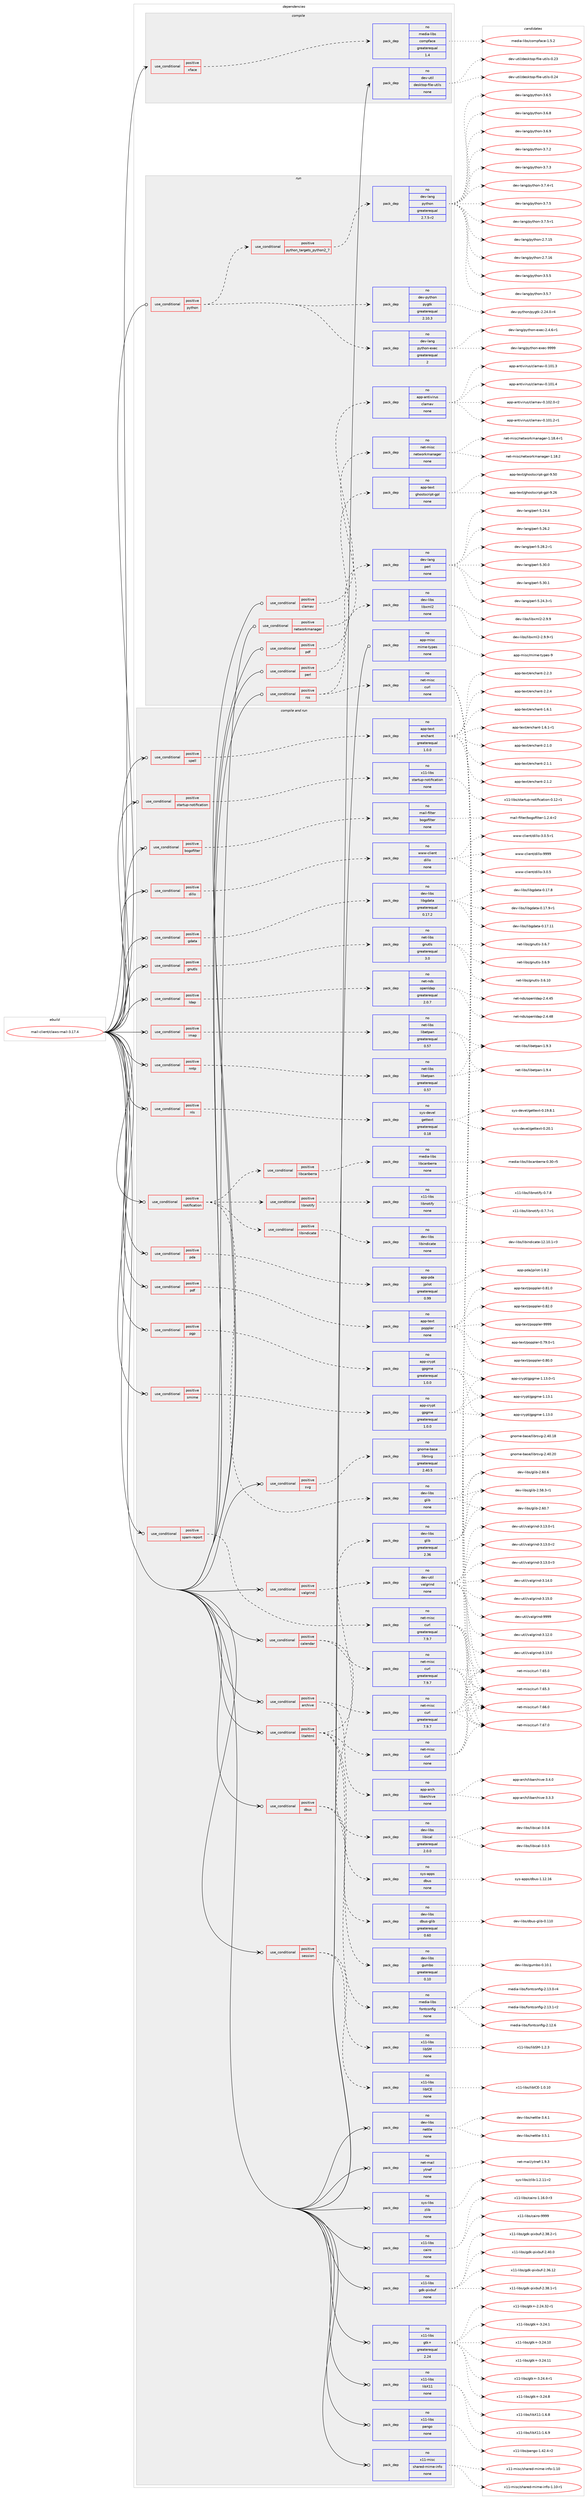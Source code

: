 digraph prolog {

# *************
# Graph options
# *************

newrank=true;
concentrate=true;
compound=true;
graph [rankdir=LR,fontname=Helvetica,fontsize=10,ranksep=1.5];#, ranksep=2.5, nodesep=0.2];
edge  [arrowhead=vee];
node  [fontname=Helvetica,fontsize=10];

# **********
# The ebuild
# **********

subgraph cluster_leftcol {
color=gray;
rank=same;
label=<<i>ebuild</i>>;
id [label="mail-client/claws-mail-3.17.4", color=red, width=4, href="../mail-client/claws-mail-3.17.4.svg"];
}

# ****************
# The dependencies
# ****************

subgraph cluster_midcol {
color=gray;
label=<<i>dependencies</i>>;
subgraph cluster_compile {
fillcolor="#eeeeee";
style=filled;
label=<<i>compile</i>>;
subgraph cond187807 {
dependency770680 [label=<<TABLE BORDER="0" CELLBORDER="1" CELLSPACING="0" CELLPADDING="4"><TR><TD ROWSPAN="3" CELLPADDING="10">use_conditional</TD></TR><TR><TD>positive</TD></TR><TR><TD>xface</TD></TR></TABLE>>, shape=none, color=red];
subgraph pack569551 {
dependency770681 [label=<<TABLE BORDER="0" CELLBORDER="1" CELLSPACING="0" CELLPADDING="4" WIDTH="220"><TR><TD ROWSPAN="6" CELLPADDING="30">pack_dep</TD></TR><TR><TD WIDTH="110">no</TD></TR><TR><TD>media-libs</TD></TR><TR><TD>compface</TD></TR><TR><TD>greaterequal</TD></TR><TR><TD>1.4</TD></TR></TABLE>>, shape=none, color=blue];
}
dependency770680:e -> dependency770681:w [weight=20,style="dashed",arrowhead="vee"];
}
id:e -> dependency770680:w [weight=20,style="solid",arrowhead="vee"];
subgraph pack569552 {
dependency770682 [label=<<TABLE BORDER="0" CELLBORDER="1" CELLSPACING="0" CELLPADDING="4" WIDTH="220"><TR><TD ROWSPAN="6" CELLPADDING="30">pack_dep</TD></TR><TR><TD WIDTH="110">no</TD></TR><TR><TD>dev-util</TD></TR><TR><TD>desktop-file-utils</TD></TR><TR><TD>none</TD></TR><TR><TD></TD></TR></TABLE>>, shape=none, color=blue];
}
id:e -> dependency770682:w [weight=20,style="solid",arrowhead="vee"];
}
subgraph cluster_compileandrun {
fillcolor="#eeeeee";
style=filled;
label=<<i>compile and run</i>>;
subgraph cond187808 {
dependency770683 [label=<<TABLE BORDER="0" CELLBORDER="1" CELLSPACING="0" CELLPADDING="4"><TR><TD ROWSPAN="3" CELLPADDING="10">use_conditional</TD></TR><TR><TD>positive</TD></TR><TR><TD>archive</TD></TR></TABLE>>, shape=none, color=red];
subgraph pack569553 {
dependency770684 [label=<<TABLE BORDER="0" CELLBORDER="1" CELLSPACING="0" CELLPADDING="4" WIDTH="220"><TR><TD ROWSPAN="6" CELLPADDING="30">pack_dep</TD></TR><TR><TD WIDTH="110">no</TD></TR><TR><TD>app-arch</TD></TR><TR><TD>libarchive</TD></TR><TR><TD>none</TD></TR><TR><TD></TD></TR></TABLE>>, shape=none, color=blue];
}
dependency770683:e -> dependency770684:w [weight=20,style="dashed",arrowhead="vee"];
subgraph pack569554 {
dependency770685 [label=<<TABLE BORDER="0" CELLBORDER="1" CELLSPACING="0" CELLPADDING="4" WIDTH="220"><TR><TD ROWSPAN="6" CELLPADDING="30">pack_dep</TD></TR><TR><TD WIDTH="110">no</TD></TR><TR><TD>net-misc</TD></TR><TR><TD>curl</TD></TR><TR><TD>greaterequal</TD></TR><TR><TD>7.9.7</TD></TR></TABLE>>, shape=none, color=blue];
}
dependency770683:e -> dependency770685:w [weight=20,style="dashed",arrowhead="vee"];
}
id:e -> dependency770683:w [weight=20,style="solid",arrowhead="odotvee"];
subgraph cond187809 {
dependency770686 [label=<<TABLE BORDER="0" CELLBORDER="1" CELLSPACING="0" CELLPADDING="4"><TR><TD ROWSPAN="3" CELLPADDING="10">use_conditional</TD></TR><TR><TD>positive</TD></TR><TR><TD>bogofilter</TD></TR></TABLE>>, shape=none, color=red];
subgraph pack569555 {
dependency770687 [label=<<TABLE BORDER="0" CELLBORDER="1" CELLSPACING="0" CELLPADDING="4" WIDTH="220"><TR><TD ROWSPAN="6" CELLPADDING="30">pack_dep</TD></TR><TR><TD WIDTH="110">no</TD></TR><TR><TD>mail-filter</TD></TR><TR><TD>bogofilter</TD></TR><TR><TD>none</TD></TR><TR><TD></TD></TR></TABLE>>, shape=none, color=blue];
}
dependency770686:e -> dependency770687:w [weight=20,style="dashed",arrowhead="vee"];
}
id:e -> dependency770686:w [weight=20,style="solid",arrowhead="odotvee"];
subgraph cond187810 {
dependency770688 [label=<<TABLE BORDER="0" CELLBORDER="1" CELLSPACING="0" CELLPADDING="4"><TR><TD ROWSPAN="3" CELLPADDING="10">use_conditional</TD></TR><TR><TD>positive</TD></TR><TR><TD>calendar</TD></TR></TABLE>>, shape=none, color=red];
subgraph pack569556 {
dependency770689 [label=<<TABLE BORDER="0" CELLBORDER="1" CELLSPACING="0" CELLPADDING="4" WIDTH="220"><TR><TD ROWSPAN="6" CELLPADDING="30">pack_dep</TD></TR><TR><TD WIDTH="110">no</TD></TR><TR><TD>dev-libs</TD></TR><TR><TD>libical</TD></TR><TR><TD>greaterequal</TD></TR><TR><TD>2.0.0</TD></TR></TABLE>>, shape=none, color=blue];
}
dependency770688:e -> dependency770689:w [weight=20,style="dashed",arrowhead="vee"];
subgraph pack569557 {
dependency770690 [label=<<TABLE BORDER="0" CELLBORDER="1" CELLSPACING="0" CELLPADDING="4" WIDTH="220"><TR><TD ROWSPAN="6" CELLPADDING="30">pack_dep</TD></TR><TR><TD WIDTH="110">no</TD></TR><TR><TD>net-misc</TD></TR><TR><TD>curl</TD></TR><TR><TD>greaterequal</TD></TR><TR><TD>7.9.7</TD></TR></TABLE>>, shape=none, color=blue];
}
dependency770688:e -> dependency770690:w [weight=20,style="dashed",arrowhead="vee"];
}
id:e -> dependency770688:w [weight=20,style="solid",arrowhead="odotvee"];
subgraph cond187811 {
dependency770691 [label=<<TABLE BORDER="0" CELLBORDER="1" CELLSPACING="0" CELLPADDING="4"><TR><TD ROWSPAN="3" CELLPADDING="10">use_conditional</TD></TR><TR><TD>positive</TD></TR><TR><TD>dbus</TD></TR></TABLE>>, shape=none, color=red];
subgraph pack569558 {
dependency770692 [label=<<TABLE BORDER="0" CELLBORDER="1" CELLSPACING="0" CELLPADDING="4" WIDTH="220"><TR><TD ROWSPAN="6" CELLPADDING="30">pack_dep</TD></TR><TR><TD WIDTH="110">no</TD></TR><TR><TD>dev-libs</TD></TR><TR><TD>dbus-glib</TD></TR><TR><TD>greaterequal</TD></TR><TR><TD>0.60</TD></TR></TABLE>>, shape=none, color=blue];
}
dependency770691:e -> dependency770692:w [weight=20,style="dashed",arrowhead="vee"];
subgraph pack569559 {
dependency770693 [label=<<TABLE BORDER="0" CELLBORDER="1" CELLSPACING="0" CELLPADDING="4" WIDTH="220"><TR><TD ROWSPAN="6" CELLPADDING="30">pack_dep</TD></TR><TR><TD WIDTH="110">no</TD></TR><TR><TD>sys-apps</TD></TR><TR><TD>dbus</TD></TR><TR><TD>none</TD></TR><TR><TD></TD></TR></TABLE>>, shape=none, color=blue];
}
dependency770691:e -> dependency770693:w [weight=20,style="dashed",arrowhead="vee"];
}
id:e -> dependency770691:w [weight=20,style="solid",arrowhead="odotvee"];
subgraph cond187812 {
dependency770694 [label=<<TABLE BORDER="0" CELLBORDER="1" CELLSPACING="0" CELLPADDING="4"><TR><TD ROWSPAN="3" CELLPADDING="10">use_conditional</TD></TR><TR><TD>positive</TD></TR><TR><TD>dillo</TD></TR></TABLE>>, shape=none, color=red];
subgraph pack569560 {
dependency770695 [label=<<TABLE BORDER="0" CELLBORDER="1" CELLSPACING="0" CELLPADDING="4" WIDTH="220"><TR><TD ROWSPAN="6" CELLPADDING="30">pack_dep</TD></TR><TR><TD WIDTH="110">no</TD></TR><TR><TD>www-client</TD></TR><TR><TD>dillo</TD></TR><TR><TD>none</TD></TR><TR><TD></TD></TR></TABLE>>, shape=none, color=blue];
}
dependency770694:e -> dependency770695:w [weight=20,style="dashed",arrowhead="vee"];
}
id:e -> dependency770694:w [weight=20,style="solid",arrowhead="odotvee"];
subgraph cond187813 {
dependency770696 [label=<<TABLE BORDER="0" CELLBORDER="1" CELLSPACING="0" CELLPADDING="4"><TR><TD ROWSPAN="3" CELLPADDING="10">use_conditional</TD></TR><TR><TD>positive</TD></TR><TR><TD>gdata</TD></TR></TABLE>>, shape=none, color=red];
subgraph pack569561 {
dependency770697 [label=<<TABLE BORDER="0" CELLBORDER="1" CELLSPACING="0" CELLPADDING="4" WIDTH="220"><TR><TD ROWSPAN="6" CELLPADDING="30">pack_dep</TD></TR><TR><TD WIDTH="110">no</TD></TR><TR><TD>dev-libs</TD></TR><TR><TD>libgdata</TD></TR><TR><TD>greaterequal</TD></TR><TR><TD>0.17.2</TD></TR></TABLE>>, shape=none, color=blue];
}
dependency770696:e -> dependency770697:w [weight=20,style="dashed",arrowhead="vee"];
}
id:e -> dependency770696:w [weight=20,style="solid",arrowhead="odotvee"];
subgraph cond187814 {
dependency770698 [label=<<TABLE BORDER="0" CELLBORDER="1" CELLSPACING="0" CELLPADDING="4"><TR><TD ROWSPAN="3" CELLPADDING="10">use_conditional</TD></TR><TR><TD>positive</TD></TR><TR><TD>gnutls</TD></TR></TABLE>>, shape=none, color=red];
subgraph pack569562 {
dependency770699 [label=<<TABLE BORDER="0" CELLBORDER="1" CELLSPACING="0" CELLPADDING="4" WIDTH="220"><TR><TD ROWSPAN="6" CELLPADDING="30">pack_dep</TD></TR><TR><TD WIDTH="110">no</TD></TR><TR><TD>net-libs</TD></TR><TR><TD>gnutls</TD></TR><TR><TD>greaterequal</TD></TR><TR><TD>3.0</TD></TR></TABLE>>, shape=none, color=blue];
}
dependency770698:e -> dependency770699:w [weight=20,style="dashed",arrowhead="vee"];
}
id:e -> dependency770698:w [weight=20,style="solid",arrowhead="odotvee"];
subgraph cond187815 {
dependency770700 [label=<<TABLE BORDER="0" CELLBORDER="1" CELLSPACING="0" CELLPADDING="4"><TR><TD ROWSPAN="3" CELLPADDING="10">use_conditional</TD></TR><TR><TD>positive</TD></TR><TR><TD>imap</TD></TR></TABLE>>, shape=none, color=red];
subgraph pack569563 {
dependency770701 [label=<<TABLE BORDER="0" CELLBORDER="1" CELLSPACING="0" CELLPADDING="4" WIDTH="220"><TR><TD ROWSPAN="6" CELLPADDING="30">pack_dep</TD></TR><TR><TD WIDTH="110">no</TD></TR><TR><TD>net-libs</TD></TR><TR><TD>libetpan</TD></TR><TR><TD>greaterequal</TD></TR><TR><TD>0.57</TD></TR></TABLE>>, shape=none, color=blue];
}
dependency770700:e -> dependency770701:w [weight=20,style="dashed",arrowhead="vee"];
}
id:e -> dependency770700:w [weight=20,style="solid",arrowhead="odotvee"];
subgraph cond187816 {
dependency770702 [label=<<TABLE BORDER="0" CELLBORDER="1" CELLSPACING="0" CELLPADDING="4"><TR><TD ROWSPAN="3" CELLPADDING="10">use_conditional</TD></TR><TR><TD>positive</TD></TR><TR><TD>ldap</TD></TR></TABLE>>, shape=none, color=red];
subgraph pack569564 {
dependency770703 [label=<<TABLE BORDER="0" CELLBORDER="1" CELLSPACING="0" CELLPADDING="4" WIDTH="220"><TR><TD ROWSPAN="6" CELLPADDING="30">pack_dep</TD></TR><TR><TD WIDTH="110">no</TD></TR><TR><TD>net-nds</TD></TR><TR><TD>openldap</TD></TR><TR><TD>greaterequal</TD></TR><TR><TD>2.0.7</TD></TR></TABLE>>, shape=none, color=blue];
}
dependency770702:e -> dependency770703:w [weight=20,style="dashed",arrowhead="vee"];
}
id:e -> dependency770702:w [weight=20,style="solid",arrowhead="odotvee"];
subgraph cond187817 {
dependency770704 [label=<<TABLE BORDER="0" CELLBORDER="1" CELLSPACING="0" CELLPADDING="4"><TR><TD ROWSPAN="3" CELLPADDING="10">use_conditional</TD></TR><TR><TD>positive</TD></TR><TR><TD>litehtml</TD></TR></TABLE>>, shape=none, color=red];
subgraph pack569565 {
dependency770705 [label=<<TABLE BORDER="0" CELLBORDER="1" CELLSPACING="0" CELLPADDING="4" WIDTH="220"><TR><TD ROWSPAN="6" CELLPADDING="30">pack_dep</TD></TR><TR><TD WIDTH="110">no</TD></TR><TR><TD>dev-libs</TD></TR><TR><TD>glib</TD></TR><TR><TD>greaterequal</TD></TR><TR><TD>2.36</TD></TR></TABLE>>, shape=none, color=blue];
}
dependency770704:e -> dependency770705:w [weight=20,style="dashed",arrowhead="vee"];
subgraph pack569566 {
dependency770706 [label=<<TABLE BORDER="0" CELLBORDER="1" CELLSPACING="0" CELLPADDING="4" WIDTH="220"><TR><TD ROWSPAN="6" CELLPADDING="30">pack_dep</TD></TR><TR><TD WIDTH="110">no</TD></TR><TR><TD>dev-libs</TD></TR><TR><TD>gumbo</TD></TR><TR><TD>greaterequal</TD></TR><TR><TD>0.10</TD></TR></TABLE>>, shape=none, color=blue];
}
dependency770704:e -> dependency770706:w [weight=20,style="dashed",arrowhead="vee"];
subgraph pack569567 {
dependency770707 [label=<<TABLE BORDER="0" CELLBORDER="1" CELLSPACING="0" CELLPADDING="4" WIDTH="220"><TR><TD ROWSPAN="6" CELLPADDING="30">pack_dep</TD></TR><TR><TD WIDTH="110">no</TD></TR><TR><TD>net-misc</TD></TR><TR><TD>curl</TD></TR><TR><TD>none</TD></TR><TR><TD></TD></TR></TABLE>>, shape=none, color=blue];
}
dependency770704:e -> dependency770707:w [weight=20,style="dashed",arrowhead="vee"];
subgraph pack569568 {
dependency770708 [label=<<TABLE BORDER="0" CELLBORDER="1" CELLSPACING="0" CELLPADDING="4" WIDTH="220"><TR><TD ROWSPAN="6" CELLPADDING="30">pack_dep</TD></TR><TR><TD WIDTH="110">no</TD></TR><TR><TD>media-libs</TD></TR><TR><TD>fontconfig</TD></TR><TR><TD>none</TD></TR><TR><TD></TD></TR></TABLE>>, shape=none, color=blue];
}
dependency770704:e -> dependency770708:w [weight=20,style="dashed",arrowhead="vee"];
}
id:e -> dependency770704:w [weight=20,style="solid",arrowhead="odotvee"];
subgraph cond187818 {
dependency770709 [label=<<TABLE BORDER="0" CELLBORDER="1" CELLSPACING="0" CELLPADDING="4"><TR><TD ROWSPAN="3" CELLPADDING="10">use_conditional</TD></TR><TR><TD>positive</TD></TR><TR><TD>nls</TD></TR></TABLE>>, shape=none, color=red];
subgraph pack569569 {
dependency770710 [label=<<TABLE BORDER="0" CELLBORDER="1" CELLSPACING="0" CELLPADDING="4" WIDTH="220"><TR><TD ROWSPAN="6" CELLPADDING="30">pack_dep</TD></TR><TR><TD WIDTH="110">no</TD></TR><TR><TD>sys-devel</TD></TR><TR><TD>gettext</TD></TR><TR><TD>greaterequal</TD></TR><TR><TD>0.18</TD></TR></TABLE>>, shape=none, color=blue];
}
dependency770709:e -> dependency770710:w [weight=20,style="dashed",arrowhead="vee"];
}
id:e -> dependency770709:w [weight=20,style="solid",arrowhead="odotvee"];
subgraph cond187819 {
dependency770711 [label=<<TABLE BORDER="0" CELLBORDER="1" CELLSPACING="0" CELLPADDING="4"><TR><TD ROWSPAN="3" CELLPADDING="10">use_conditional</TD></TR><TR><TD>positive</TD></TR><TR><TD>nntp</TD></TR></TABLE>>, shape=none, color=red];
subgraph pack569570 {
dependency770712 [label=<<TABLE BORDER="0" CELLBORDER="1" CELLSPACING="0" CELLPADDING="4" WIDTH="220"><TR><TD ROWSPAN="6" CELLPADDING="30">pack_dep</TD></TR><TR><TD WIDTH="110">no</TD></TR><TR><TD>net-libs</TD></TR><TR><TD>libetpan</TD></TR><TR><TD>greaterequal</TD></TR><TR><TD>0.57</TD></TR></TABLE>>, shape=none, color=blue];
}
dependency770711:e -> dependency770712:w [weight=20,style="dashed",arrowhead="vee"];
}
id:e -> dependency770711:w [weight=20,style="solid",arrowhead="odotvee"];
subgraph cond187820 {
dependency770713 [label=<<TABLE BORDER="0" CELLBORDER="1" CELLSPACING="0" CELLPADDING="4"><TR><TD ROWSPAN="3" CELLPADDING="10">use_conditional</TD></TR><TR><TD>positive</TD></TR><TR><TD>notification</TD></TR></TABLE>>, shape=none, color=red];
subgraph pack569571 {
dependency770714 [label=<<TABLE BORDER="0" CELLBORDER="1" CELLSPACING="0" CELLPADDING="4" WIDTH="220"><TR><TD ROWSPAN="6" CELLPADDING="30">pack_dep</TD></TR><TR><TD WIDTH="110">no</TD></TR><TR><TD>dev-libs</TD></TR><TR><TD>glib</TD></TR><TR><TD>none</TD></TR><TR><TD></TD></TR></TABLE>>, shape=none, color=blue];
}
dependency770713:e -> dependency770714:w [weight=20,style="dashed",arrowhead="vee"];
subgraph cond187821 {
dependency770715 [label=<<TABLE BORDER="0" CELLBORDER="1" CELLSPACING="0" CELLPADDING="4"><TR><TD ROWSPAN="3" CELLPADDING="10">use_conditional</TD></TR><TR><TD>positive</TD></TR><TR><TD>libcanberra</TD></TR></TABLE>>, shape=none, color=red];
subgraph pack569572 {
dependency770716 [label=<<TABLE BORDER="0" CELLBORDER="1" CELLSPACING="0" CELLPADDING="4" WIDTH="220"><TR><TD ROWSPAN="6" CELLPADDING="30">pack_dep</TD></TR><TR><TD WIDTH="110">no</TD></TR><TR><TD>media-libs</TD></TR><TR><TD>libcanberra</TD></TR><TR><TD>none</TD></TR><TR><TD></TD></TR></TABLE>>, shape=none, color=blue];
}
dependency770715:e -> dependency770716:w [weight=20,style="dashed",arrowhead="vee"];
}
dependency770713:e -> dependency770715:w [weight=20,style="dashed",arrowhead="vee"];
subgraph cond187822 {
dependency770717 [label=<<TABLE BORDER="0" CELLBORDER="1" CELLSPACING="0" CELLPADDING="4"><TR><TD ROWSPAN="3" CELLPADDING="10">use_conditional</TD></TR><TR><TD>positive</TD></TR><TR><TD>libindicate</TD></TR></TABLE>>, shape=none, color=red];
subgraph pack569573 {
dependency770718 [label=<<TABLE BORDER="0" CELLBORDER="1" CELLSPACING="0" CELLPADDING="4" WIDTH="220"><TR><TD ROWSPAN="6" CELLPADDING="30">pack_dep</TD></TR><TR><TD WIDTH="110">no</TD></TR><TR><TD>dev-libs</TD></TR><TR><TD>libindicate</TD></TR><TR><TD>none</TD></TR><TR><TD></TD></TR></TABLE>>, shape=none, color=blue];
}
dependency770717:e -> dependency770718:w [weight=20,style="dashed",arrowhead="vee"];
}
dependency770713:e -> dependency770717:w [weight=20,style="dashed",arrowhead="vee"];
subgraph cond187823 {
dependency770719 [label=<<TABLE BORDER="0" CELLBORDER="1" CELLSPACING="0" CELLPADDING="4"><TR><TD ROWSPAN="3" CELLPADDING="10">use_conditional</TD></TR><TR><TD>positive</TD></TR><TR><TD>libnotify</TD></TR></TABLE>>, shape=none, color=red];
subgraph pack569574 {
dependency770720 [label=<<TABLE BORDER="0" CELLBORDER="1" CELLSPACING="0" CELLPADDING="4" WIDTH="220"><TR><TD ROWSPAN="6" CELLPADDING="30">pack_dep</TD></TR><TR><TD WIDTH="110">no</TD></TR><TR><TD>x11-libs</TD></TR><TR><TD>libnotify</TD></TR><TR><TD>none</TD></TR><TR><TD></TD></TR></TABLE>>, shape=none, color=blue];
}
dependency770719:e -> dependency770720:w [weight=20,style="dashed",arrowhead="vee"];
}
dependency770713:e -> dependency770719:w [weight=20,style="dashed",arrowhead="vee"];
}
id:e -> dependency770713:w [weight=20,style="solid",arrowhead="odotvee"];
subgraph cond187824 {
dependency770721 [label=<<TABLE BORDER="0" CELLBORDER="1" CELLSPACING="0" CELLPADDING="4"><TR><TD ROWSPAN="3" CELLPADDING="10">use_conditional</TD></TR><TR><TD>positive</TD></TR><TR><TD>pda</TD></TR></TABLE>>, shape=none, color=red];
subgraph pack569575 {
dependency770722 [label=<<TABLE BORDER="0" CELLBORDER="1" CELLSPACING="0" CELLPADDING="4" WIDTH="220"><TR><TD ROWSPAN="6" CELLPADDING="30">pack_dep</TD></TR><TR><TD WIDTH="110">no</TD></TR><TR><TD>app-pda</TD></TR><TR><TD>jpilot</TD></TR><TR><TD>greaterequal</TD></TR><TR><TD>0.99</TD></TR></TABLE>>, shape=none, color=blue];
}
dependency770721:e -> dependency770722:w [weight=20,style="dashed",arrowhead="vee"];
}
id:e -> dependency770721:w [weight=20,style="solid",arrowhead="odotvee"];
subgraph cond187825 {
dependency770723 [label=<<TABLE BORDER="0" CELLBORDER="1" CELLSPACING="0" CELLPADDING="4"><TR><TD ROWSPAN="3" CELLPADDING="10">use_conditional</TD></TR><TR><TD>positive</TD></TR><TR><TD>pdf</TD></TR></TABLE>>, shape=none, color=red];
subgraph pack569576 {
dependency770724 [label=<<TABLE BORDER="0" CELLBORDER="1" CELLSPACING="0" CELLPADDING="4" WIDTH="220"><TR><TD ROWSPAN="6" CELLPADDING="30">pack_dep</TD></TR><TR><TD WIDTH="110">no</TD></TR><TR><TD>app-text</TD></TR><TR><TD>poppler</TD></TR><TR><TD>none</TD></TR><TR><TD></TD></TR></TABLE>>, shape=none, color=blue];
}
dependency770723:e -> dependency770724:w [weight=20,style="dashed",arrowhead="vee"];
}
id:e -> dependency770723:w [weight=20,style="solid",arrowhead="odotvee"];
subgraph cond187826 {
dependency770725 [label=<<TABLE BORDER="0" CELLBORDER="1" CELLSPACING="0" CELLPADDING="4"><TR><TD ROWSPAN="3" CELLPADDING="10">use_conditional</TD></TR><TR><TD>positive</TD></TR><TR><TD>pgp</TD></TR></TABLE>>, shape=none, color=red];
subgraph pack569577 {
dependency770726 [label=<<TABLE BORDER="0" CELLBORDER="1" CELLSPACING="0" CELLPADDING="4" WIDTH="220"><TR><TD ROWSPAN="6" CELLPADDING="30">pack_dep</TD></TR><TR><TD WIDTH="110">no</TD></TR><TR><TD>app-crypt</TD></TR><TR><TD>gpgme</TD></TR><TR><TD>greaterequal</TD></TR><TR><TD>1.0.0</TD></TR></TABLE>>, shape=none, color=blue];
}
dependency770725:e -> dependency770726:w [weight=20,style="dashed",arrowhead="vee"];
}
id:e -> dependency770725:w [weight=20,style="solid",arrowhead="odotvee"];
subgraph cond187827 {
dependency770727 [label=<<TABLE BORDER="0" CELLBORDER="1" CELLSPACING="0" CELLPADDING="4"><TR><TD ROWSPAN="3" CELLPADDING="10">use_conditional</TD></TR><TR><TD>positive</TD></TR><TR><TD>session</TD></TR></TABLE>>, shape=none, color=red];
subgraph pack569578 {
dependency770728 [label=<<TABLE BORDER="0" CELLBORDER="1" CELLSPACING="0" CELLPADDING="4" WIDTH="220"><TR><TD ROWSPAN="6" CELLPADDING="30">pack_dep</TD></TR><TR><TD WIDTH="110">no</TD></TR><TR><TD>x11-libs</TD></TR><TR><TD>libICE</TD></TR><TR><TD>none</TD></TR><TR><TD></TD></TR></TABLE>>, shape=none, color=blue];
}
dependency770727:e -> dependency770728:w [weight=20,style="dashed",arrowhead="vee"];
subgraph pack569579 {
dependency770729 [label=<<TABLE BORDER="0" CELLBORDER="1" CELLSPACING="0" CELLPADDING="4" WIDTH="220"><TR><TD ROWSPAN="6" CELLPADDING="30">pack_dep</TD></TR><TR><TD WIDTH="110">no</TD></TR><TR><TD>x11-libs</TD></TR><TR><TD>libSM</TD></TR><TR><TD>none</TD></TR><TR><TD></TD></TR></TABLE>>, shape=none, color=blue];
}
dependency770727:e -> dependency770729:w [weight=20,style="dashed",arrowhead="vee"];
}
id:e -> dependency770727:w [weight=20,style="solid",arrowhead="odotvee"];
subgraph cond187828 {
dependency770730 [label=<<TABLE BORDER="0" CELLBORDER="1" CELLSPACING="0" CELLPADDING="4"><TR><TD ROWSPAN="3" CELLPADDING="10">use_conditional</TD></TR><TR><TD>positive</TD></TR><TR><TD>smime</TD></TR></TABLE>>, shape=none, color=red];
subgraph pack569580 {
dependency770731 [label=<<TABLE BORDER="0" CELLBORDER="1" CELLSPACING="0" CELLPADDING="4" WIDTH="220"><TR><TD ROWSPAN="6" CELLPADDING="30">pack_dep</TD></TR><TR><TD WIDTH="110">no</TD></TR><TR><TD>app-crypt</TD></TR><TR><TD>gpgme</TD></TR><TR><TD>greaterequal</TD></TR><TR><TD>1.0.0</TD></TR></TABLE>>, shape=none, color=blue];
}
dependency770730:e -> dependency770731:w [weight=20,style="dashed",arrowhead="vee"];
}
id:e -> dependency770730:w [weight=20,style="solid",arrowhead="odotvee"];
subgraph cond187829 {
dependency770732 [label=<<TABLE BORDER="0" CELLBORDER="1" CELLSPACING="0" CELLPADDING="4"><TR><TD ROWSPAN="3" CELLPADDING="10">use_conditional</TD></TR><TR><TD>positive</TD></TR><TR><TD>spam-report</TD></TR></TABLE>>, shape=none, color=red];
subgraph pack569581 {
dependency770733 [label=<<TABLE BORDER="0" CELLBORDER="1" CELLSPACING="0" CELLPADDING="4" WIDTH="220"><TR><TD ROWSPAN="6" CELLPADDING="30">pack_dep</TD></TR><TR><TD WIDTH="110">no</TD></TR><TR><TD>net-misc</TD></TR><TR><TD>curl</TD></TR><TR><TD>greaterequal</TD></TR><TR><TD>7.9.7</TD></TR></TABLE>>, shape=none, color=blue];
}
dependency770732:e -> dependency770733:w [weight=20,style="dashed",arrowhead="vee"];
}
id:e -> dependency770732:w [weight=20,style="solid",arrowhead="odotvee"];
subgraph cond187830 {
dependency770734 [label=<<TABLE BORDER="0" CELLBORDER="1" CELLSPACING="0" CELLPADDING="4"><TR><TD ROWSPAN="3" CELLPADDING="10">use_conditional</TD></TR><TR><TD>positive</TD></TR><TR><TD>spell</TD></TR></TABLE>>, shape=none, color=red];
subgraph pack569582 {
dependency770735 [label=<<TABLE BORDER="0" CELLBORDER="1" CELLSPACING="0" CELLPADDING="4" WIDTH="220"><TR><TD ROWSPAN="6" CELLPADDING="30">pack_dep</TD></TR><TR><TD WIDTH="110">no</TD></TR><TR><TD>app-text</TD></TR><TR><TD>enchant</TD></TR><TR><TD>greaterequal</TD></TR><TR><TD>1.0.0</TD></TR></TABLE>>, shape=none, color=blue];
}
dependency770734:e -> dependency770735:w [weight=20,style="dashed",arrowhead="vee"];
}
id:e -> dependency770734:w [weight=20,style="solid",arrowhead="odotvee"];
subgraph cond187831 {
dependency770736 [label=<<TABLE BORDER="0" CELLBORDER="1" CELLSPACING="0" CELLPADDING="4"><TR><TD ROWSPAN="3" CELLPADDING="10">use_conditional</TD></TR><TR><TD>positive</TD></TR><TR><TD>startup-notification</TD></TR></TABLE>>, shape=none, color=red];
subgraph pack569583 {
dependency770737 [label=<<TABLE BORDER="0" CELLBORDER="1" CELLSPACING="0" CELLPADDING="4" WIDTH="220"><TR><TD ROWSPAN="6" CELLPADDING="30">pack_dep</TD></TR><TR><TD WIDTH="110">no</TD></TR><TR><TD>x11-libs</TD></TR><TR><TD>startup-notification</TD></TR><TR><TD>none</TD></TR><TR><TD></TD></TR></TABLE>>, shape=none, color=blue];
}
dependency770736:e -> dependency770737:w [weight=20,style="dashed",arrowhead="vee"];
}
id:e -> dependency770736:w [weight=20,style="solid",arrowhead="odotvee"];
subgraph cond187832 {
dependency770738 [label=<<TABLE BORDER="0" CELLBORDER="1" CELLSPACING="0" CELLPADDING="4"><TR><TD ROWSPAN="3" CELLPADDING="10">use_conditional</TD></TR><TR><TD>positive</TD></TR><TR><TD>svg</TD></TR></TABLE>>, shape=none, color=red];
subgraph pack569584 {
dependency770739 [label=<<TABLE BORDER="0" CELLBORDER="1" CELLSPACING="0" CELLPADDING="4" WIDTH="220"><TR><TD ROWSPAN="6" CELLPADDING="30">pack_dep</TD></TR><TR><TD WIDTH="110">no</TD></TR><TR><TD>gnome-base</TD></TR><TR><TD>librsvg</TD></TR><TR><TD>greaterequal</TD></TR><TR><TD>2.40.5</TD></TR></TABLE>>, shape=none, color=blue];
}
dependency770738:e -> dependency770739:w [weight=20,style="dashed",arrowhead="vee"];
}
id:e -> dependency770738:w [weight=20,style="solid",arrowhead="odotvee"];
subgraph cond187833 {
dependency770740 [label=<<TABLE BORDER="0" CELLBORDER="1" CELLSPACING="0" CELLPADDING="4"><TR><TD ROWSPAN="3" CELLPADDING="10">use_conditional</TD></TR><TR><TD>positive</TD></TR><TR><TD>valgrind</TD></TR></TABLE>>, shape=none, color=red];
subgraph pack569585 {
dependency770741 [label=<<TABLE BORDER="0" CELLBORDER="1" CELLSPACING="0" CELLPADDING="4" WIDTH="220"><TR><TD ROWSPAN="6" CELLPADDING="30">pack_dep</TD></TR><TR><TD WIDTH="110">no</TD></TR><TR><TD>dev-util</TD></TR><TR><TD>valgrind</TD></TR><TR><TD>none</TD></TR><TR><TD></TD></TR></TABLE>>, shape=none, color=blue];
}
dependency770740:e -> dependency770741:w [weight=20,style="dashed",arrowhead="vee"];
}
id:e -> dependency770740:w [weight=20,style="solid",arrowhead="odotvee"];
subgraph pack569586 {
dependency770742 [label=<<TABLE BORDER="0" CELLBORDER="1" CELLSPACING="0" CELLPADDING="4" WIDTH="220"><TR><TD ROWSPAN="6" CELLPADDING="30">pack_dep</TD></TR><TR><TD WIDTH="110">no</TD></TR><TR><TD>dev-libs</TD></TR><TR><TD>nettle</TD></TR><TR><TD>none</TD></TR><TR><TD></TD></TR></TABLE>>, shape=none, color=blue];
}
id:e -> dependency770742:w [weight=20,style="solid",arrowhead="odotvee"];
subgraph pack569587 {
dependency770743 [label=<<TABLE BORDER="0" CELLBORDER="1" CELLSPACING="0" CELLPADDING="4" WIDTH="220"><TR><TD ROWSPAN="6" CELLPADDING="30">pack_dep</TD></TR><TR><TD WIDTH="110">no</TD></TR><TR><TD>net-mail</TD></TR><TR><TD>ytnef</TD></TR><TR><TD>none</TD></TR><TR><TD></TD></TR></TABLE>>, shape=none, color=blue];
}
id:e -> dependency770743:w [weight=20,style="solid",arrowhead="odotvee"];
subgraph pack569588 {
dependency770744 [label=<<TABLE BORDER="0" CELLBORDER="1" CELLSPACING="0" CELLPADDING="4" WIDTH="220"><TR><TD ROWSPAN="6" CELLPADDING="30">pack_dep</TD></TR><TR><TD WIDTH="110">no</TD></TR><TR><TD>sys-libs</TD></TR><TR><TD>zlib</TD></TR><TR><TD>none</TD></TR><TR><TD></TD></TR></TABLE>>, shape=none, color=blue];
}
id:e -> dependency770744:w [weight=20,style="solid",arrowhead="odotvee"];
subgraph pack569589 {
dependency770745 [label=<<TABLE BORDER="0" CELLBORDER="1" CELLSPACING="0" CELLPADDING="4" WIDTH="220"><TR><TD ROWSPAN="6" CELLPADDING="30">pack_dep</TD></TR><TR><TD WIDTH="110">no</TD></TR><TR><TD>x11-libs</TD></TR><TR><TD>cairo</TD></TR><TR><TD>none</TD></TR><TR><TD></TD></TR></TABLE>>, shape=none, color=blue];
}
id:e -> dependency770745:w [weight=20,style="solid",arrowhead="odotvee"];
subgraph pack569590 {
dependency770746 [label=<<TABLE BORDER="0" CELLBORDER="1" CELLSPACING="0" CELLPADDING="4" WIDTH="220"><TR><TD ROWSPAN="6" CELLPADDING="30">pack_dep</TD></TR><TR><TD WIDTH="110">no</TD></TR><TR><TD>x11-libs</TD></TR><TR><TD>gdk-pixbuf</TD></TR><TR><TD>none</TD></TR><TR><TD></TD></TR></TABLE>>, shape=none, color=blue];
}
id:e -> dependency770746:w [weight=20,style="solid",arrowhead="odotvee"];
subgraph pack569591 {
dependency770747 [label=<<TABLE BORDER="0" CELLBORDER="1" CELLSPACING="0" CELLPADDING="4" WIDTH="220"><TR><TD ROWSPAN="6" CELLPADDING="30">pack_dep</TD></TR><TR><TD WIDTH="110">no</TD></TR><TR><TD>x11-libs</TD></TR><TR><TD>gtk+</TD></TR><TR><TD>greaterequal</TD></TR><TR><TD>2.24</TD></TR></TABLE>>, shape=none, color=blue];
}
id:e -> dependency770747:w [weight=20,style="solid",arrowhead="odotvee"];
subgraph pack569592 {
dependency770748 [label=<<TABLE BORDER="0" CELLBORDER="1" CELLSPACING="0" CELLPADDING="4" WIDTH="220"><TR><TD ROWSPAN="6" CELLPADDING="30">pack_dep</TD></TR><TR><TD WIDTH="110">no</TD></TR><TR><TD>x11-libs</TD></TR><TR><TD>libX11</TD></TR><TR><TD>none</TD></TR><TR><TD></TD></TR></TABLE>>, shape=none, color=blue];
}
id:e -> dependency770748:w [weight=20,style="solid",arrowhead="odotvee"];
subgraph pack569593 {
dependency770749 [label=<<TABLE BORDER="0" CELLBORDER="1" CELLSPACING="0" CELLPADDING="4" WIDTH="220"><TR><TD ROWSPAN="6" CELLPADDING="30">pack_dep</TD></TR><TR><TD WIDTH="110">no</TD></TR><TR><TD>x11-libs</TD></TR><TR><TD>pango</TD></TR><TR><TD>none</TD></TR><TR><TD></TD></TR></TABLE>>, shape=none, color=blue];
}
id:e -> dependency770749:w [weight=20,style="solid",arrowhead="odotvee"];
subgraph pack569594 {
dependency770750 [label=<<TABLE BORDER="0" CELLBORDER="1" CELLSPACING="0" CELLPADDING="4" WIDTH="220"><TR><TD ROWSPAN="6" CELLPADDING="30">pack_dep</TD></TR><TR><TD WIDTH="110">no</TD></TR><TR><TD>x11-misc</TD></TR><TR><TD>shared-mime-info</TD></TR><TR><TD>none</TD></TR><TR><TD></TD></TR></TABLE>>, shape=none, color=blue];
}
id:e -> dependency770750:w [weight=20,style="solid",arrowhead="odotvee"];
}
subgraph cluster_run {
fillcolor="#eeeeee";
style=filled;
label=<<i>run</i>>;
subgraph cond187834 {
dependency770751 [label=<<TABLE BORDER="0" CELLBORDER="1" CELLSPACING="0" CELLPADDING="4"><TR><TD ROWSPAN="3" CELLPADDING="10">use_conditional</TD></TR><TR><TD>positive</TD></TR><TR><TD>clamav</TD></TR></TABLE>>, shape=none, color=red];
subgraph pack569595 {
dependency770752 [label=<<TABLE BORDER="0" CELLBORDER="1" CELLSPACING="0" CELLPADDING="4" WIDTH="220"><TR><TD ROWSPAN="6" CELLPADDING="30">pack_dep</TD></TR><TR><TD WIDTH="110">no</TD></TR><TR><TD>app-antivirus</TD></TR><TR><TD>clamav</TD></TR><TR><TD>none</TD></TR><TR><TD></TD></TR></TABLE>>, shape=none, color=blue];
}
dependency770751:e -> dependency770752:w [weight=20,style="dashed",arrowhead="vee"];
}
id:e -> dependency770751:w [weight=20,style="solid",arrowhead="odot"];
subgraph cond187835 {
dependency770753 [label=<<TABLE BORDER="0" CELLBORDER="1" CELLSPACING="0" CELLPADDING="4"><TR><TD ROWSPAN="3" CELLPADDING="10">use_conditional</TD></TR><TR><TD>positive</TD></TR><TR><TD>networkmanager</TD></TR></TABLE>>, shape=none, color=red];
subgraph pack569596 {
dependency770754 [label=<<TABLE BORDER="0" CELLBORDER="1" CELLSPACING="0" CELLPADDING="4" WIDTH="220"><TR><TD ROWSPAN="6" CELLPADDING="30">pack_dep</TD></TR><TR><TD WIDTH="110">no</TD></TR><TR><TD>net-misc</TD></TR><TR><TD>networkmanager</TD></TR><TR><TD>none</TD></TR><TR><TD></TD></TR></TABLE>>, shape=none, color=blue];
}
dependency770753:e -> dependency770754:w [weight=20,style="dashed",arrowhead="vee"];
}
id:e -> dependency770753:w [weight=20,style="solid",arrowhead="odot"];
subgraph cond187836 {
dependency770755 [label=<<TABLE BORDER="0" CELLBORDER="1" CELLSPACING="0" CELLPADDING="4"><TR><TD ROWSPAN="3" CELLPADDING="10">use_conditional</TD></TR><TR><TD>positive</TD></TR><TR><TD>pdf</TD></TR></TABLE>>, shape=none, color=red];
subgraph pack569597 {
dependency770756 [label=<<TABLE BORDER="0" CELLBORDER="1" CELLSPACING="0" CELLPADDING="4" WIDTH="220"><TR><TD ROWSPAN="6" CELLPADDING="30">pack_dep</TD></TR><TR><TD WIDTH="110">no</TD></TR><TR><TD>app-text</TD></TR><TR><TD>ghostscript-gpl</TD></TR><TR><TD>none</TD></TR><TR><TD></TD></TR></TABLE>>, shape=none, color=blue];
}
dependency770755:e -> dependency770756:w [weight=20,style="dashed",arrowhead="vee"];
}
id:e -> dependency770755:w [weight=20,style="solid",arrowhead="odot"];
subgraph cond187837 {
dependency770757 [label=<<TABLE BORDER="0" CELLBORDER="1" CELLSPACING="0" CELLPADDING="4"><TR><TD ROWSPAN="3" CELLPADDING="10">use_conditional</TD></TR><TR><TD>positive</TD></TR><TR><TD>perl</TD></TR></TABLE>>, shape=none, color=red];
subgraph pack569598 {
dependency770758 [label=<<TABLE BORDER="0" CELLBORDER="1" CELLSPACING="0" CELLPADDING="4" WIDTH="220"><TR><TD ROWSPAN="6" CELLPADDING="30">pack_dep</TD></TR><TR><TD WIDTH="110">no</TD></TR><TR><TD>dev-lang</TD></TR><TR><TD>perl</TD></TR><TR><TD>none</TD></TR><TR><TD></TD></TR></TABLE>>, shape=none, color=blue];
}
dependency770757:e -> dependency770758:w [weight=20,style="dashed",arrowhead="vee"];
}
id:e -> dependency770757:w [weight=20,style="solid",arrowhead="odot"];
subgraph cond187838 {
dependency770759 [label=<<TABLE BORDER="0" CELLBORDER="1" CELLSPACING="0" CELLPADDING="4"><TR><TD ROWSPAN="3" CELLPADDING="10">use_conditional</TD></TR><TR><TD>positive</TD></TR><TR><TD>python</TD></TR></TABLE>>, shape=none, color=red];
subgraph cond187839 {
dependency770760 [label=<<TABLE BORDER="0" CELLBORDER="1" CELLSPACING="0" CELLPADDING="4"><TR><TD ROWSPAN="3" CELLPADDING="10">use_conditional</TD></TR><TR><TD>positive</TD></TR><TR><TD>python_targets_python2_7</TD></TR></TABLE>>, shape=none, color=red];
subgraph pack569599 {
dependency770761 [label=<<TABLE BORDER="0" CELLBORDER="1" CELLSPACING="0" CELLPADDING="4" WIDTH="220"><TR><TD ROWSPAN="6" CELLPADDING="30">pack_dep</TD></TR><TR><TD WIDTH="110">no</TD></TR><TR><TD>dev-lang</TD></TR><TR><TD>python</TD></TR><TR><TD>greaterequal</TD></TR><TR><TD>2.7.5-r2</TD></TR></TABLE>>, shape=none, color=blue];
}
dependency770760:e -> dependency770761:w [weight=20,style="dashed",arrowhead="vee"];
}
dependency770759:e -> dependency770760:w [weight=20,style="dashed",arrowhead="vee"];
subgraph pack569600 {
dependency770762 [label=<<TABLE BORDER="0" CELLBORDER="1" CELLSPACING="0" CELLPADDING="4" WIDTH="220"><TR><TD ROWSPAN="6" CELLPADDING="30">pack_dep</TD></TR><TR><TD WIDTH="110">no</TD></TR><TR><TD>dev-lang</TD></TR><TR><TD>python-exec</TD></TR><TR><TD>greaterequal</TD></TR><TR><TD>2</TD></TR></TABLE>>, shape=none, color=blue];
}
dependency770759:e -> dependency770762:w [weight=20,style="dashed",arrowhead="vee"];
subgraph pack569601 {
dependency770763 [label=<<TABLE BORDER="0" CELLBORDER="1" CELLSPACING="0" CELLPADDING="4" WIDTH="220"><TR><TD ROWSPAN="6" CELLPADDING="30">pack_dep</TD></TR><TR><TD WIDTH="110">no</TD></TR><TR><TD>dev-python</TD></TR><TR><TD>pygtk</TD></TR><TR><TD>greaterequal</TD></TR><TR><TD>2.10.3</TD></TR></TABLE>>, shape=none, color=blue];
}
dependency770759:e -> dependency770763:w [weight=20,style="dashed",arrowhead="vee"];
}
id:e -> dependency770759:w [weight=20,style="solid",arrowhead="odot"];
subgraph cond187840 {
dependency770764 [label=<<TABLE BORDER="0" CELLBORDER="1" CELLSPACING="0" CELLPADDING="4"><TR><TD ROWSPAN="3" CELLPADDING="10">use_conditional</TD></TR><TR><TD>positive</TD></TR><TR><TD>rss</TD></TR></TABLE>>, shape=none, color=red];
subgraph pack569602 {
dependency770765 [label=<<TABLE BORDER="0" CELLBORDER="1" CELLSPACING="0" CELLPADDING="4" WIDTH="220"><TR><TD ROWSPAN="6" CELLPADDING="30">pack_dep</TD></TR><TR><TD WIDTH="110">no</TD></TR><TR><TD>dev-libs</TD></TR><TR><TD>libxml2</TD></TR><TR><TD>none</TD></TR><TR><TD></TD></TR></TABLE>>, shape=none, color=blue];
}
dependency770764:e -> dependency770765:w [weight=20,style="dashed",arrowhead="vee"];
subgraph pack569603 {
dependency770766 [label=<<TABLE BORDER="0" CELLBORDER="1" CELLSPACING="0" CELLPADDING="4" WIDTH="220"><TR><TD ROWSPAN="6" CELLPADDING="30">pack_dep</TD></TR><TR><TD WIDTH="110">no</TD></TR><TR><TD>net-misc</TD></TR><TR><TD>curl</TD></TR><TR><TD>none</TD></TR><TR><TD></TD></TR></TABLE>>, shape=none, color=blue];
}
dependency770764:e -> dependency770766:w [weight=20,style="dashed",arrowhead="vee"];
}
id:e -> dependency770764:w [weight=20,style="solid",arrowhead="odot"];
subgraph pack569604 {
dependency770767 [label=<<TABLE BORDER="0" CELLBORDER="1" CELLSPACING="0" CELLPADDING="4" WIDTH="220"><TR><TD ROWSPAN="6" CELLPADDING="30">pack_dep</TD></TR><TR><TD WIDTH="110">no</TD></TR><TR><TD>app-misc</TD></TR><TR><TD>mime-types</TD></TR><TR><TD>none</TD></TR><TR><TD></TD></TR></TABLE>>, shape=none, color=blue];
}
id:e -> dependency770767:w [weight=20,style="solid",arrowhead="odot"];
}
}

# **************
# The candidates
# **************

subgraph cluster_choices {
rank=same;
color=gray;
label=<<i>candidates</i>>;

subgraph choice569551 {
color=black;
nodesep=1;
choice10910110010597451081059811547991111091121029799101454946534650 [label="media-libs/compface-1.5.2", color=red, width=4,href="../media-libs/compface-1.5.2.svg"];
dependency770681:e -> choice10910110010597451081059811547991111091121029799101454946534650:w [style=dotted,weight="100"];
}
subgraph choice569552 {
color=black;
nodesep=1;
choice100101118451171161051084710010111510711611111245102105108101451171161051081154548465051 [label="dev-util/desktop-file-utils-0.23", color=red, width=4,href="../dev-util/desktop-file-utils-0.23.svg"];
choice100101118451171161051084710010111510711611111245102105108101451171161051081154548465052 [label="dev-util/desktop-file-utils-0.24", color=red, width=4,href="../dev-util/desktop-file-utils-0.24.svg"];
dependency770682:e -> choice100101118451171161051084710010111510711611111245102105108101451171161051081154548465051:w [style=dotted,weight="100"];
dependency770682:e -> choice100101118451171161051084710010111510711611111245102105108101451171161051081154548465052:w [style=dotted,weight="100"];
}
subgraph choice569553 {
color=black;
nodesep=1;
choice9711211245971149910447108105989711499104105118101455146514651 [label="app-arch/libarchive-3.3.3", color=red, width=4,href="../app-arch/libarchive-3.3.3.svg"];
choice9711211245971149910447108105989711499104105118101455146524648 [label="app-arch/libarchive-3.4.0", color=red, width=4,href="../app-arch/libarchive-3.4.0.svg"];
dependency770684:e -> choice9711211245971149910447108105989711499104105118101455146514651:w [style=dotted,weight="100"];
dependency770684:e -> choice9711211245971149910447108105989711499104105118101455146524648:w [style=dotted,weight="100"];
}
subgraph choice569554 {
color=black;
nodesep=1;
choice1101011164510910511599479911711410845554654534648 [label="net-misc/curl-7.65.0", color=red, width=4,href="../net-misc/curl-7.65.0.svg"];
choice1101011164510910511599479911711410845554654534651 [label="net-misc/curl-7.65.3", color=red, width=4,href="../net-misc/curl-7.65.3.svg"];
choice1101011164510910511599479911711410845554654544648 [label="net-misc/curl-7.66.0", color=red, width=4,href="../net-misc/curl-7.66.0.svg"];
choice1101011164510910511599479911711410845554654554648 [label="net-misc/curl-7.67.0", color=red, width=4,href="../net-misc/curl-7.67.0.svg"];
dependency770685:e -> choice1101011164510910511599479911711410845554654534648:w [style=dotted,weight="100"];
dependency770685:e -> choice1101011164510910511599479911711410845554654534651:w [style=dotted,weight="100"];
dependency770685:e -> choice1101011164510910511599479911711410845554654544648:w [style=dotted,weight="100"];
dependency770685:e -> choice1101011164510910511599479911711410845554654554648:w [style=dotted,weight="100"];
}
subgraph choice569555 {
color=black;
nodesep=1;
choice109971051084510210510811610111447981111031111021051081161011144549465046524511450 [label="mail-filter/bogofilter-1.2.4-r2", color=red, width=4,href="../mail-filter/bogofilter-1.2.4-r2.svg"];
dependency770687:e -> choice109971051084510210510811610111447981111031111021051081161011144549465046524511450:w [style=dotted,weight="100"];
}
subgraph choice569556 {
color=black;
nodesep=1;
choice100101118451081059811547108105981059997108455146484653 [label="dev-libs/libical-3.0.5", color=red, width=4,href="../dev-libs/libical-3.0.5.svg"];
choice100101118451081059811547108105981059997108455146484654 [label="dev-libs/libical-3.0.6", color=red, width=4,href="../dev-libs/libical-3.0.6.svg"];
dependency770689:e -> choice100101118451081059811547108105981059997108455146484653:w [style=dotted,weight="100"];
dependency770689:e -> choice100101118451081059811547108105981059997108455146484654:w [style=dotted,weight="100"];
}
subgraph choice569557 {
color=black;
nodesep=1;
choice1101011164510910511599479911711410845554654534648 [label="net-misc/curl-7.65.0", color=red, width=4,href="../net-misc/curl-7.65.0.svg"];
choice1101011164510910511599479911711410845554654534651 [label="net-misc/curl-7.65.3", color=red, width=4,href="../net-misc/curl-7.65.3.svg"];
choice1101011164510910511599479911711410845554654544648 [label="net-misc/curl-7.66.0", color=red, width=4,href="../net-misc/curl-7.66.0.svg"];
choice1101011164510910511599479911711410845554654554648 [label="net-misc/curl-7.67.0", color=red, width=4,href="../net-misc/curl-7.67.0.svg"];
dependency770690:e -> choice1101011164510910511599479911711410845554654534648:w [style=dotted,weight="100"];
dependency770690:e -> choice1101011164510910511599479911711410845554654534651:w [style=dotted,weight="100"];
dependency770690:e -> choice1101011164510910511599479911711410845554654544648:w [style=dotted,weight="100"];
dependency770690:e -> choice1101011164510910511599479911711410845554654554648:w [style=dotted,weight="100"];
}
subgraph choice569558 {
color=black;
nodesep=1;
choice100101118451081059811547100981171154510310810598454846494948 [label="dev-libs/dbus-glib-0.110", color=red, width=4,href="../dev-libs/dbus-glib-0.110.svg"];
dependency770692:e -> choice100101118451081059811547100981171154510310810598454846494948:w [style=dotted,weight="100"];
}
subgraph choice569559 {
color=black;
nodesep=1;
choice115121115459711211211547100981171154549464950464954 [label="sys-apps/dbus-1.12.16", color=red, width=4,href="../sys-apps/dbus-1.12.16.svg"];
dependency770693:e -> choice115121115459711211211547100981171154549464950464954:w [style=dotted,weight="100"];
}
subgraph choice569560 {
color=black;
nodesep=1;
choice119119119459910810510111011647100105108108111455146484653 [label="www-client/dillo-3.0.5", color=red, width=4,href="../www-client/dillo-3.0.5.svg"];
choice1191191194599108105101110116471001051081081114551464846534511449 [label="www-client/dillo-3.0.5-r1", color=red, width=4,href="../www-client/dillo-3.0.5-r1.svg"];
choice1191191194599108105101110116471001051081081114557575757 [label="www-client/dillo-9999", color=red, width=4,href="../www-client/dillo-9999.svg"];
dependency770695:e -> choice119119119459910810510111011647100105108108111455146484653:w [style=dotted,weight="100"];
dependency770695:e -> choice1191191194599108105101110116471001051081081114551464846534511449:w [style=dotted,weight="100"];
dependency770695:e -> choice1191191194599108105101110116471001051081081114557575757:w [style=dotted,weight="100"];
}
subgraph choice569561 {
color=black;
nodesep=1;
choice1001011184510810598115471081059810310097116974548464955464949 [label="dev-libs/libgdata-0.17.11", color=red, width=4,href="../dev-libs/libgdata-0.17.11.svg"];
choice10010111845108105981154710810598103100971169745484649554656 [label="dev-libs/libgdata-0.17.8", color=red, width=4,href="../dev-libs/libgdata-0.17.8.svg"];
choice100101118451081059811547108105981031009711697454846495546574511449 [label="dev-libs/libgdata-0.17.9-r1", color=red, width=4,href="../dev-libs/libgdata-0.17.9-r1.svg"];
dependency770697:e -> choice1001011184510810598115471081059810310097116974548464955464949:w [style=dotted,weight="100"];
dependency770697:e -> choice10010111845108105981154710810598103100971169745484649554656:w [style=dotted,weight="100"];
dependency770697:e -> choice100101118451081059811547108105981031009711697454846495546574511449:w [style=dotted,weight="100"];
}
subgraph choice569562 {
color=black;
nodesep=1;
choice11010111645108105981154710311011711610811545514654464948 [label="net-libs/gnutls-3.6.10", color=red, width=4,href="../net-libs/gnutls-3.6.10.svg"];
choice110101116451081059811547103110117116108115455146544655 [label="net-libs/gnutls-3.6.7", color=red, width=4,href="../net-libs/gnutls-3.6.7.svg"];
choice110101116451081059811547103110117116108115455146544657 [label="net-libs/gnutls-3.6.9", color=red, width=4,href="../net-libs/gnutls-3.6.9.svg"];
dependency770699:e -> choice11010111645108105981154710311011711610811545514654464948:w [style=dotted,weight="100"];
dependency770699:e -> choice110101116451081059811547103110117116108115455146544655:w [style=dotted,weight="100"];
dependency770699:e -> choice110101116451081059811547103110117116108115455146544657:w [style=dotted,weight="100"];
}
subgraph choice569563 {
color=black;
nodesep=1;
choice1101011164510810598115471081059810111611297110454946574651 [label="net-libs/libetpan-1.9.3", color=red, width=4,href="../net-libs/libetpan-1.9.3.svg"];
choice1101011164510810598115471081059810111611297110454946574652 [label="net-libs/libetpan-1.9.4", color=red, width=4,href="../net-libs/libetpan-1.9.4.svg"];
dependency770701:e -> choice1101011164510810598115471081059810111611297110454946574651:w [style=dotted,weight="100"];
dependency770701:e -> choice1101011164510810598115471081059810111611297110454946574652:w [style=dotted,weight="100"];
}
subgraph choice569564 {
color=black;
nodesep=1;
choice11010111645110100115471111121011101081009711245504652465253 [label="net-nds/openldap-2.4.45", color=red, width=4,href="../net-nds/openldap-2.4.45.svg"];
choice11010111645110100115471111121011101081009711245504652465256 [label="net-nds/openldap-2.4.48", color=red, width=4,href="../net-nds/openldap-2.4.48.svg"];
dependency770703:e -> choice11010111645110100115471111121011101081009711245504652465253:w [style=dotted,weight="100"];
dependency770703:e -> choice11010111645110100115471111121011101081009711245504652465256:w [style=dotted,weight="100"];
}
subgraph choice569565 {
color=black;
nodesep=1;
choice10010111845108105981154710310810598455046535646514511449 [label="dev-libs/glib-2.58.3-r1", color=red, width=4,href="../dev-libs/glib-2.58.3-r1.svg"];
choice1001011184510810598115471031081059845504654484654 [label="dev-libs/glib-2.60.6", color=red, width=4,href="../dev-libs/glib-2.60.6.svg"];
choice1001011184510810598115471031081059845504654484655 [label="dev-libs/glib-2.60.7", color=red, width=4,href="../dev-libs/glib-2.60.7.svg"];
dependency770705:e -> choice10010111845108105981154710310810598455046535646514511449:w [style=dotted,weight="100"];
dependency770705:e -> choice1001011184510810598115471031081059845504654484654:w [style=dotted,weight="100"];
dependency770705:e -> choice1001011184510810598115471031081059845504654484655:w [style=dotted,weight="100"];
}
subgraph choice569566 {
color=black;
nodesep=1;
choice1001011184510810598115471031171099811145484649484649 [label="dev-libs/gumbo-0.10.1", color=red, width=4,href="../dev-libs/gumbo-0.10.1.svg"];
dependency770706:e -> choice1001011184510810598115471031171099811145484649484649:w [style=dotted,weight="100"];
}
subgraph choice569567 {
color=black;
nodesep=1;
choice1101011164510910511599479911711410845554654534648 [label="net-misc/curl-7.65.0", color=red, width=4,href="../net-misc/curl-7.65.0.svg"];
choice1101011164510910511599479911711410845554654534651 [label="net-misc/curl-7.65.3", color=red, width=4,href="../net-misc/curl-7.65.3.svg"];
choice1101011164510910511599479911711410845554654544648 [label="net-misc/curl-7.66.0", color=red, width=4,href="../net-misc/curl-7.66.0.svg"];
choice1101011164510910511599479911711410845554654554648 [label="net-misc/curl-7.67.0", color=red, width=4,href="../net-misc/curl-7.67.0.svg"];
dependency770707:e -> choice1101011164510910511599479911711410845554654534648:w [style=dotted,weight="100"];
dependency770707:e -> choice1101011164510910511599479911711410845554654534651:w [style=dotted,weight="100"];
dependency770707:e -> choice1101011164510910511599479911711410845554654544648:w [style=dotted,weight="100"];
dependency770707:e -> choice1101011164510910511599479911711410845554654554648:w [style=dotted,weight="100"];
}
subgraph choice569568 {
color=black;
nodesep=1;
choice109101100105974510810598115471021111101169911111010210510345504649504654 [label="media-libs/fontconfig-2.12.6", color=red, width=4,href="../media-libs/fontconfig-2.12.6.svg"];
choice1091011001059745108105981154710211111011699111110102105103455046495146484511452 [label="media-libs/fontconfig-2.13.0-r4", color=red, width=4,href="../media-libs/fontconfig-2.13.0-r4.svg"];
choice1091011001059745108105981154710211111011699111110102105103455046495146494511450 [label="media-libs/fontconfig-2.13.1-r2", color=red, width=4,href="../media-libs/fontconfig-2.13.1-r2.svg"];
dependency770708:e -> choice109101100105974510810598115471021111101169911111010210510345504649504654:w [style=dotted,weight="100"];
dependency770708:e -> choice1091011001059745108105981154710211111011699111110102105103455046495146484511452:w [style=dotted,weight="100"];
dependency770708:e -> choice1091011001059745108105981154710211111011699111110102105103455046495146494511450:w [style=dotted,weight="100"];
}
subgraph choice569569 {
color=black;
nodesep=1;
choice1151211154510010111810110847103101116116101120116454846495746564649 [label="sys-devel/gettext-0.19.8.1", color=red, width=4,href="../sys-devel/gettext-0.19.8.1.svg"];
choice115121115451001011181011084710310111611610112011645484650484649 [label="sys-devel/gettext-0.20.1", color=red, width=4,href="../sys-devel/gettext-0.20.1.svg"];
dependency770710:e -> choice1151211154510010111810110847103101116116101120116454846495746564649:w [style=dotted,weight="100"];
dependency770710:e -> choice115121115451001011181011084710310111611610112011645484650484649:w [style=dotted,weight="100"];
}
subgraph choice569570 {
color=black;
nodesep=1;
choice1101011164510810598115471081059810111611297110454946574651 [label="net-libs/libetpan-1.9.3", color=red, width=4,href="../net-libs/libetpan-1.9.3.svg"];
choice1101011164510810598115471081059810111611297110454946574652 [label="net-libs/libetpan-1.9.4", color=red, width=4,href="../net-libs/libetpan-1.9.4.svg"];
dependency770712:e -> choice1101011164510810598115471081059810111611297110454946574651:w [style=dotted,weight="100"];
dependency770712:e -> choice1101011164510810598115471081059810111611297110454946574652:w [style=dotted,weight="100"];
}
subgraph choice569571 {
color=black;
nodesep=1;
choice10010111845108105981154710310810598455046535646514511449 [label="dev-libs/glib-2.58.3-r1", color=red, width=4,href="../dev-libs/glib-2.58.3-r1.svg"];
choice1001011184510810598115471031081059845504654484654 [label="dev-libs/glib-2.60.6", color=red, width=4,href="../dev-libs/glib-2.60.6.svg"];
choice1001011184510810598115471031081059845504654484655 [label="dev-libs/glib-2.60.7", color=red, width=4,href="../dev-libs/glib-2.60.7.svg"];
dependency770714:e -> choice10010111845108105981154710310810598455046535646514511449:w [style=dotted,weight="100"];
dependency770714:e -> choice1001011184510810598115471031081059845504654484654:w [style=dotted,weight="100"];
dependency770714:e -> choice1001011184510810598115471031081059845504654484655:w [style=dotted,weight="100"];
}
subgraph choice569572 {
color=black;
nodesep=1;
choice10910110010597451081059811547108105989997110981011141149745484651484511453 [label="media-libs/libcanberra-0.30-r5", color=red, width=4,href="../media-libs/libcanberra-0.30-r5.svg"];
dependency770716:e -> choice10910110010597451081059811547108105989997110981011141149745484651484511453:w [style=dotted,weight="100"];
}
subgraph choice569573 {
color=black;
nodesep=1;
choice10010111845108105981154710810598105110100105999711610145495046494846494511451 [label="dev-libs/libindicate-12.10.1-r3", color=red, width=4,href="../dev-libs/libindicate-12.10.1-r3.svg"];
dependency770718:e -> choice10010111845108105981154710810598105110100105999711610145495046494846494511451:w [style=dotted,weight="100"];
}
subgraph choice569574 {
color=black;
nodesep=1;
choice1204949451081059811547108105981101111161051021214548465546554511449 [label="x11-libs/libnotify-0.7.7-r1", color=red, width=4,href="../x11-libs/libnotify-0.7.7-r1.svg"];
choice120494945108105981154710810598110111116105102121454846554656 [label="x11-libs/libnotify-0.7.8", color=red, width=4,href="../x11-libs/libnotify-0.7.8.svg"];
dependency770720:e -> choice1204949451081059811547108105981101111161051021214548465546554511449:w [style=dotted,weight="100"];
dependency770720:e -> choice120494945108105981154710810598110111116105102121454846554656:w [style=dotted,weight="100"];
}
subgraph choice569575 {
color=black;
nodesep=1;
choice97112112451121009747106112105108111116454946564650 [label="app-pda/jpilot-1.8.2", color=red, width=4,href="../app-pda/jpilot-1.8.2.svg"];
dependency770722:e -> choice97112112451121009747106112105108111116454946564650:w [style=dotted,weight="100"];
}
subgraph choice569576 {
color=black;
nodesep=1;
choice971121124511610112011647112111112112108101114454846555746484511449 [label="app-text/poppler-0.79.0-r1", color=red, width=4,href="../app-text/poppler-0.79.0-r1.svg"];
choice97112112451161011201164711211111211210810111445484656484648 [label="app-text/poppler-0.80.0", color=red, width=4,href="../app-text/poppler-0.80.0.svg"];
choice97112112451161011201164711211111211210810111445484656494648 [label="app-text/poppler-0.81.0", color=red, width=4,href="../app-text/poppler-0.81.0.svg"];
choice97112112451161011201164711211111211210810111445484656504648 [label="app-text/poppler-0.82.0", color=red, width=4,href="../app-text/poppler-0.82.0.svg"];
choice9711211245116101120116471121111121121081011144557575757 [label="app-text/poppler-9999", color=red, width=4,href="../app-text/poppler-9999.svg"];
dependency770724:e -> choice971121124511610112011647112111112112108101114454846555746484511449:w [style=dotted,weight="100"];
dependency770724:e -> choice97112112451161011201164711211111211210810111445484656484648:w [style=dotted,weight="100"];
dependency770724:e -> choice97112112451161011201164711211111211210810111445484656494648:w [style=dotted,weight="100"];
dependency770724:e -> choice97112112451161011201164711211111211210810111445484656504648:w [style=dotted,weight="100"];
dependency770724:e -> choice9711211245116101120116471121111121121081011144557575757:w [style=dotted,weight="100"];
}
subgraph choice569577 {
color=black;
nodesep=1;
choice9711211245991141211121164710311210310910145494649514648 [label="app-crypt/gpgme-1.13.0", color=red, width=4,href="../app-crypt/gpgme-1.13.0.svg"];
choice97112112459911412111211647103112103109101454946495146484511449 [label="app-crypt/gpgme-1.13.0-r1", color=red, width=4,href="../app-crypt/gpgme-1.13.0-r1.svg"];
choice9711211245991141211121164710311210310910145494649514649 [label="app-crypt/gpgme-1.13.1", color=red, width=4,href="../app-crypt/gpgme-1.13.1.svg"];
dependency770726:e -> choice9711211245991141211121164710311210310910145494649514648:w [style=dotted,weight="100"];
dependency770726:e -> choice97112112459911412111211647103112103109101454946495146484511449:w [style=dotted,weight="100"];
dependency770726:e -> choice9711211245991141211121164710311210310910145494649514649:w [style=dotted,weight="100"];
}
subgraph choice569578 {
color=black;
nodesep=1;
choice12049494510810598115471081059873676945494648464948 [label="x11-libs/libICE-1.0.10", color=red, width=4,href="../x11-libs/libICE-1.0.10.svg"];
dependency770728:e -> choice12049494510810598115471081059873676945494648464948:w [style=dotted,weight="100"];
}
subgraph choice569579 {
color=black;
nodesep=1;
choice1204949451081059811547108105988377454946504651 [label="x11-libs/libSM-1.2.3", color=red, width=4,href="../x11-libs/libSM-1.2.3.svg"];
dependency770729:e -> choice1204949451081059811547108105988377454946504651:w [style=dotted,weight="100"];
}
subgraph choice569580 {
color=black;
nodesep=1;
choice9711211245991141211121164710311210310910145494649514648 [label="app-crypt/gpgme-1.13.0", color=red, width=4,href="../app-crypt/gpgme-1.13.0.svg"];
choice97112112459911412111211647103112103109101454946495146484511449 [label="app-crypt/gpgme-1.13.0-r1", color=red, width=4,href="../app-crypt/gpgme-1.13.0-r1.svg"];
choice9711211245991141211121164710311210310910145494649514649 [label="app-crypt/gpgme-1.13.1", color=red, width=4,href="../app-crypt/gpgme-1.13.1.svg"];
dependency770731:e -> choice9711211245991141211121164710311210310910145494649514648:w [style=dotted,weight="100"];
dependency770731:e -> choice97112112459911412111211647103112103109101454946495146484511449:w [style=dotted,weight="100"];
dependency770731:e -> choice9711211245991141211121164710311210310910145494649514649:w [style=dotted,weight="100"];
}
subgraph choice569581 {
color=black;
nodesep=1;
choice1101011164510910511599479911711410845554654534648 [label="net-misc/curl-7.65.0", color=red, width=4,href="../net-misc/curl-7.65.0.svg"];
choice1101011164510910511599479911711410845554654534651 [label="net-misc/curl-7.65.3", color=red, width=4,href="../net-misc/curl-7.65.3.svg"];
choice1101011164510910511599479911711410845554654544648 [label="net-misc/curl-7.66.0", color=red, width=4,href="../net-misc/curl-7.66.0.svg"];
choice1101011164510910511599479911711410845554654554648 [label="net-misc/curl-7.67.0", color=red, width=4,href="../net-misc/curl-7.67.0.svg"];
dependency770733:e -> choice1101011164510910511599479911711410845554654534648:w [style=dotted,weight="100"];
dependency770733:e -> choice1101011164510910511599479911711410845554654534651:w [style=dotted,weight="100"];
dependency770733:e -> choice1101011164510910511599479911711410845554654544648:w [style=dotted,weight="100"];
dependency770733:e -> choice1101011164510910511599479911711410845554654554648:w [style=dotted,weight="100"];
}
subgraph choice569582 {
color=black;
nodesep=1;
choice9711211245116101120116471011109910497110116454946544649 [label="app-text/enchant-1.6.1", color=red, width=4,href="../app-text/enchant-1.6.1.svg"];
choice97112112451161011201164710111099104971101164549465446494511449 [label="app-text/enchant-1.6.1-r1", color=red, width=4,href="../app-text/enchant-1.6.1-r1.svg"];
choice9711211245116101120116471011109910497110116455046494648 [label="app-text/enchant-2.1.0", color=red, width=4,href="../app-text/enchant-2.1.0.svg"];
choice9711211245116101120116471011109910497110116455046494649 [label="app-text/enchant-2.1.1", color=red, width=4,href="../app-text/enchant-2.1.1.svg"];
choice9711211245116101120116471011109910497110116455046494650 [label="app-text/enchant-2.1.2", color=red, width=4,href="../app-text/enchant-2.1.2.svg"];
choice9711211245116101120116471011109910497110116455046504651 [label="app-text/enchant-2.2.3", color=red, width=4,href="../app-text/enchant-2.2.3.svg"];
choice9711211245116101120116471011109910497110116455046504652 [label="app-text/enchant-2.2.4", color=red, width=4,href="../app-text/enchant-2.2.4.svg"];
dependency770735:e -> choice9711211245116101120116471011109910497110116454946544649:w [style=dotted,weight="100"];
dependency770735:e -> choice97112112451161011201164710111099104971101164549465446494511449:w [style=dotted,weight="100"];
dependency770735:e -> choice9711211245116101120116471011109910497110116455046494648:w [style=dotted,weight="100"];
dependency770735:e -> choice9711211245116101120116471011109910497110116455046494649:w [style=dotted,weight="100"];
dependency770735:e -> choice9711211245116101120116471011109910497110116455046494650:w [style=dotted,weight="100"];
dependency770735:e -> choice9711211245116101120116471011109910497110116455046504651:w [style=dotted,weight="100"];
dependency770735:e -> choice9711211245116101120116471011109910497110116455046504652:w [style=dotted,weight="100"];
}
subgraph choice569583 {
color=black;
nodesep=1;
choice12049494510810598115471151169711411611711245110111116105102105999711610511111045484649504511449 [label="x11-libs/startup-notification-0.12-r1", color=red, width=4,href="../x11-libs/startup-notification-0.12-r1.svg"];
dependency770737:e -> choice12049494510810598115471151169711411611711245110111116105102105999711610511111045484649504511449:w [style=dotted,weight="100"];
}
subgraph choice569584 {
color=black;
nodesep=1;
choice10311011110910145989711510147108105981141151181034550465248464956 [label="gnome-base/librsvg-2.40.18", color=red, width=4,href="../gnome-base/librsvg-2.40.18.svg"];
choice10311011110910145989711510147108105981141151181034550465248465048 [label="gnome-base/librsvg-2.40.20", color=red, width=4,href="../gnome-base/librsvg-2.40.20.svg"];
dependency770739:e -> choice10311011110910145989711510147108105981141151181034550465248464956:w [style=dotted,weight="100"];
dependency770739:e -> choice10311011110910145989711510147108105981141151181034550465248465048:w [style=dotted,weight="100"];
}
subgraph choice569585 {
color=black;
nodesep=1;
choice10010111845117116105108471189710810311410511010045514649504648 [label="dev-util/valgrind-3.12.0", color=red, width=4,href="../dev-util/valgrind-3.12.0.svg"];
choice10010111845117116105108471189710810311410511010045514649514648 [label="dev-util/valgrind-3.13.0", color=red, width=4,href="../dev-util/valgrind-3.13.0.svg"];
choice100101118451171161051084711897108103114105110100455146495146484511449 [label="dev-util/valgrind-3.13.0-r1", color=red, width=4,href="../dev-util/valgrind-3.13.0-r1.svg"];
choice100101118451171161051084711897108103114105110100455146495146484511450 [label="dev-util/valgrind-3.13.0-r2", color=red, width=4,href="../dev-util/valgrind-3.13.0-r2.svg"];
choice100101118451171161051084711897108103114105110100455146495146484511451 [label="dev-util/valgrind-3.13.0-r3", color=red, width=4,href="../dev-util/valgrind-3.13.0-r3.svg"];
choice10010111845117116105108471189710810311410511010045514649524648 [label="dev-util/valgrind-3.14.0", color=red, width=4,href="../dev-util/valgrind-3.14.0.svg"];
choice10010111845117116105108471189710810311410511010045514649534648 [label="dev-util/valgrind-3.15.0", color=red, width=4,href="../dev-util/valgrind-3.15.0.svg"];
choice1001011184511711610510847118971081031141051101004557575757 [label="dev-util/valgrind-9999", color=red, width=4,href="../dev-util/valgrind-9999.svg"];
dependency770741:e -> choice10010111845117116105108471189710810311410511010045514649504648:w [style=dotted,weight="100"];
dependency770741:e -> choice10010111845117116105108471189710810311410511010045514649514648:w [style=dotted,weight="100"];
dependency770741:e -> choice100101118451171161051084711897108103114105110100455146495146484511449:w [style=dotted,weight="100"];
dependency770741:e -> choice100101118451171161051084711897108103114105110100455146495146484511450:w [style=dotted,weight="100"];
dependency770741:e -> choice100101118451171161051084711897108103114105110100455146495146484511451:w [style=dotted,weight="100"];
dependency770741:e -> choice10010111845117116105108471189710810311410511010045514649524648:w [style=dotted,weight="100"];
dependency770741:e -> choice10010111845117116105108471189710810311410511010045514649534648:w [style=dotted,weight="100"];
dependency770741:e -> choice1001011184511711610510847118971081031141051101004557575757:w [style=dotted,weight="100"];
}
subgraph choice569586 {
color=black;
nodesep=1;
choice100101118451081059811547110101116116108101455146524649 [label="dev-libs/nettle-3.4.1", color=red, width=4,href="../dev-libs/nettle-3.4.1.svg"];
choice100101118451081059811547110101116116108101455146534649 [label="dev-libs/nettle-3.5.1", color=red, width=4,href="../dev-libs/nettle-3.5.1.svg"];
dependency770742:e -> choice100101118451081059811547110101116116108101455146524649:w [style=dotted,weight="100"];
dependency770742:e -> choice100101118451081059811547110101116116108101455146534649:w [style=dotted,weight="100"];
}
subgraph choice569587 {
color=black;
nodesep=1;
choice110101116451099710510847121116110101102454946574651 [label="net-mail/ytnef-1.9.3", color=red, width=4,href="../net-mail/ytnef-1.9.3.svg"];
dependency770743:e -> choice110101116451099710510847121116110101102454946574651:w [style=dotted,weight="100"];
}
subgraph choice569588 {
color=black;
nodesep=1;
choice11512111545108105981154712210810598454946504649494511450 [label="sys-libs/zlib-1.2.11-r2", color=red, width=4,href="../sys-libs/zlib-1.2.11-r2.svg"];
dependency770744:e -> choice11512111545108105981154712210810598454946504649494511450:w [style=dotted,weight="100"];
}
subgraph choice569589 {
color=black;
nodesep=1;
choice12049494510810598115479997105114111454946495446484511451 [label="x11-libs/cairo-1.16.0-r3", color=red, width=4,href="../x11-libs/cairo-1.16.0-r3.svg"];
choice120494945108105981154799971051141114557575757 [label="x11-libs/cairo-9999", color=red, width=4,href="../x11-libs/cairo-9999.svg"];
dependency770745:e -> choice12049494510810598115479997105114111454946495446484511451:w [style=dotted,weight="100"];
dependency770745:e -> choice120494945108105981154799971051141114557575757:w [style=dotted,weight="100"];
}
subgraph choice569590 {
color=black;
nodesep=1;
choice120494945108105981154710310010745112105120981171024550465154464950 [label="x11-libs/gdk-pixbuf-2.36.12", color=red, width=4,href="../x11-libs/gdk-pixbuf-2.36.12.svg"];
choice12049494510810598115471031001074511210512098117102455046515646494511449 [label="x11-libs/gdk-pixbuf-2.38.1-r1", color=red, width=4,href="../x11-libs/gdk-pixbuf-2.38.1-r1.svg"];
choice12049494510810598115471031001074511210512098117102455046515646504511449 [label="x11-libs/gdk-pixbuf-2.38.2-r1", color=red, width=4,href="../x11-libs/gdk-pixbuf-2.38.2-r1.svg"];
choice1204949451081059811547103100107451121051209811710245504652484648 [label="x11-libs/gdk-pixbuf-2.40.0", color=red, width=4,href="../x11-libs/gdk-pixbuf-2.40.0.svg"];
dependency770746:e -> choice120494945108105981154710310010745112105120981171024550465154464950:w [style=dotted,weight="100"];
dependency770746:e -> choice12049494510810598115471031001074511210512098117102455046515646494511449:w [style=dotted,weight="100"];
dependency770746:e -> choice12049494510810598115471031001074511210512098117102455046515646504511449:w [style=dotted,weight="100"];
dependency770746:e -> choice1204949451081059811547103100107451121051209811710245504652484648:w [style=dotted,weight="100"];
}
subgraph choice569591 {
color=black;
nodesep=1;
choice12049494510810598115471031161074345504650524651504511449 [label="x11-libs/gtk+-2.24.32-r1", color=red, width=4,href="../x11-libs/gtk+-2.24.32-r1.svg"];
choice12049494510810598115471031161074345514650524649 [label="x11-libs/gtk+-3.24.1", color=red, width=4,href="../x11-libs/gtk+-3.24.1.svg"];
choice1204949451081059811547103116107434551465052464948 [label="x11-libs/gtk+-3.24.10", color=red, width=4,href="../x11-libs/gtk+-3.24.10.svg"];
choice1204949451081059811547103116107434551465052464949 [label="x11-libs/gtk+-3.24.11", color=red, width=4,href="../x11-libs/gtk+-3.24.11.svg"];
choice120494945108105981154710311610743455146505246524511449 [label="x11-libs/gtk+-3.24.4-r1", color=red, width=4,href="../x11-libs/gtk+-3.24.4-r1.svg"];
choice12049494510810598115471031161074345514650524656 [label="x11-libs/gtk+-3.24.8", color=red, width=4,href="../x11-libs/gtk+-3.24.8.svg"];
dependency770747:e -> choice12049494510810598115471031161074345504650524651504511449:w [style=dotted,weight="100"];
dependency770747:e -> choice12049494510810598115471031161074345514650524649:w [style=dotted,weight="100"];
dependency770747:e -> choice1204949451081059811547103116107434551465052464948:w [style=dotted,weight="100"];
dependency770747:e -> choice1204949451081059811547103116107434551465052464949:w [style=dotted,weight="100"];
dependency770747:e -> choice120494945108105981154710311610743455146505246524511449:w [style=dotted,weight="100"];
dependency770747:e -> choice12049494510810598115471031161074345514650524656:w [style=dotted,weight="100"];
}
subgraph choice569592 {
color=black;
nodesep=1;
choice120494945108105981154710810598884949454946544656 [label="x11-libs/libX11-1.6.8", color=red, width=4,href="../x11-libs/libX11-1.6.8.svg"];
choice120494945108105981154710810598884949454946544657 [label="x11-libs/libX11-1.6.9", color=red, width=4,href="../x11-libs/libX11-1.6.9.svg"];
dependency770748:e -> choice120494945108105981154710810598884949454946544656:w [style=dotted,weight="100"];
dependency770748:e -> choice120494945108105981154710810598884949454946544657:w [style=dotted,weight="100"];
}
subgraph choice569593 {
color=black;
nodesep=1;
choice120494945108105981154711297110103111454946525046524511450 [label="x11-libs/pango-1.42.4-r2", color=red, width=4,href="../x11-libs/pango-1.42.4-r2.svg"];
dependency770749:e -> choice120494945108105981154711297110103111454946525046524511450:w [style=dotted,weight="100"];
}
subgraph choice569594 {
color=black;
nodesep=1;
choice12049494510910511599471151049711410110045109105109101451051101021114549464948 [label="x11-misc/shared-mime-info-1.10", color=red, width=4,href="../x11-misc/shared-mime-info-1.10.svg"];
choice120494945109105115994711510497114101100451091051091014510511010211145494649484511449 [label="x11-misc/shared-mime-info-1.10-r1", color=red, width=4,href="../x11-misc/shared-mime-info-1.10-r1.svg"];
dependency770750:e -> choice12049494510910511599471151049711410110045109105109101451051101021114549464948:w [style=dotted,weight="100"];
dependency770750:e -> choice120494945109105115994711510497114101100451091051091014510511010211145494649484511449:w [style=dotted,weight="100"];
}
subgraph choice569595 {
color=black;
nodesep=1;
choice9711211245971101161051181051141171154799108971099711845484649484946504511449 [label="app-antivirus/clamav-0.101.2-r1", color=red, width=4,href="../app-antivirus/clamav-0.101.2-r1.svg"];
choice971121124597110116105118105114117115479910897109971184548464948494651 [label="app-antivirus/clamav-0.101.3", color=red, width=4,href="../app-antivirus/clamav-0.101.3.svg"];
choice971121124597110116105118105114117115479910897109971184548464948494652 [label="app-antivirus/clamav-0.101.4", color=red, width=4,href="../app-antivirus/clamav-0.101.4.svg"];
choice9711211245971101161051181051141171154799108971099711845484649485046484511450 [label="app-antivirus/clamav-0.102.0-r2", color=red, width=4,href="../app-antivirus/clamav-0.102.0-r2.svg"];
dependency770752:e -> choice9711211245971101161051181051141171154799108971099711845484649484946504511449:w [style=dotted,weight="100"];
dependency770752:e -> choice971121124597110116105118105114117115479910897109971184548464948494651:w [style=dotted,weight="100"];
dependency770752:e -> choice971121124597110116105118105114117115479910897109971184548464948494652:w [style=dotted,weight="100"];
dependency770752:e -> choice9711211245971101161051181051141171154799108971099711845484649485046484511450:w [style=dotted,weight="100"];
}
subgraph choice569596 {
color=black;
nodesep=1;
choice110101116451091051159947110101116119111114107109971109710310111445494649564650 [label="net-misc/networkmanager-1.18.2", color=red, width=4,href="../net-misc/networkmanager-1.18.2.svg"];
choice1101011164510910511599471101011161191111141071099711097103101114454946495646524511449 [label="net-misc/networkmanager-1.18.4-r1", color=red, width=4,href="../net-misc/networkmanager-1.18.4-r1.svg"];
dependency770754:e -> choice110101116451091051159947110101116119111114107109971109710310111445494649564650:w [style=dotted,weight="100"];
dependency770754:e -> choice1101011164510910511599471101011161191111141071099711097103101114454946495646524511449:w [style=dotted,weight="100"];
}
subgraph choice569597 {
color=black;
nodesep=1;
choice97112112451161011201164710310411111511611599114105112116451031121084557465054 [label="app-text/ghostscript-gpl-9.26", color=red, width=4,href="../app-text/ghostscript-gpl-9.26.svg"];
choice97112112451161011201164710310411111511611599114105112116451031121084557465348 [label="app-text/ghostscript-gpl-9.50", color=red, width=4,href="../app-text/ghostscript-gpl-9.50.svg"];
dependency770756:e -> choice97112112451161011201164710310411111511611599114105112116451031121084557465054:w [style=dotted,weight="100"];
dependency770756:e -> choice97112112451161011201164710310411111511611599114105112116451031121084557465348:w [style=dotted,weight="100"];
}
subgraph choice569598 {
color=black;
nodesep=1;
choice100101118451089711010347112101114108455346505246514511449 [label="dev-lang/perl-5.24.3-r1", color=red, width=4,href="../dev-lang/perl-5.24.3-r1.svg"];
choice10010111845108971101034711210111410845534650524652 [label="dev-lang/perl-5.24.4", color=red, width=4,href="../dev-lang/perl-5.24.4.svg"];
choice10010111845108971101034711210111410845534650544650 [label="dev-lang/perl-5.26.2", color=red, width=4,href="../dev-lang/perl-5.26.2.svg"];
choice100101118451089711010347112101114108455346505646504511449 [label="dev-lang/perl-5.28.2-r1", color=red, width=4,href="../dev-lang/perl-5.28.2-r1.svg"];
choice10010111845108971101034711210111410845534651484648 [label="dev-lang/perl-5.30.0", color=red, width=4,href="../dev-lang/perl-5.30.0.svg"];
choice10010111845108971101034711210111410845534651484649 [label="dev-lang/perl-5.30.1", color=red, width=4,href="../dev-lang/perl-5.30.1.svg"];
dependency770758:e -> choice100101118451089711010347112101114108455346505246514511449:w [style=dotted,weight="100"];
dependency770758:e -> choice10010111845108971101034711210111410845534650524652:w [style=dotted,weight="100"];
dependency770758:e -> choice10010111845108971101034711210111410845534650544650:w [style=dotted,weight="100"];
dependency770758:e -> choice100101118451089711010347112101114108455346505646504511449:w [style=dotted,weight="100"];
dependency770758:e -> choice10010111845108971101034711210111410845534651484648:w [style=dotted,weight="100"];
dependency770758:e -> choice10010111845108971101034711210111410845534651484649:w [style=dotted,weight="100"];
}
subgraph choice569599 {
color=black;
nodesep=1;
choice10010111845108971101034711212111610411111045504655464953 [label="dev-lang/python-2.7.15", color=red, width=4,href="../dev-lang/python-2.7.15.svg"];
choice10010111845108971101034711212111610411111045504655464954 [label="dev-lang/python-2.7.16", color=red, width=4,href="../dev-lang/python-2.7.16.svg"];
choice100101118451089711010347112121116104111110455146534653 [label="dev-lang/python-3.5.5", color=red, width=4,href="../dev-lang/python-3.5.5.svg"];
choice100101118451089711010347112121116104111110455146534655 [label="dev-lang/python-3.5.7", color=red, width=4,href="../dev-lang/python-3.5.7.svg"];
choice100101118451089711010347112121116104111110455146544653 [label="dev-lang/python-3.6.5", color=red, width=4,href="../dev-lang/python-3.6.5.svg"];
choice100101118451089711010347112121116104111110455146544656 [label="dev-lang/python-3.6.8", color=red, width=4,href="../dev-lang/python-3.6.8.svg"];
choice100101118451089711010347112121116104111110455146544657 [label="dev-lang/python-3.6.9", color=red, width=4,href="../dev-lang/python-3.6.9.svg"];
choice100101118451089711010347112121116104111110455146554650 [label="dev-lang/python-3.7.2", color=red, width=4,href="../dev-lang/python-3.7.2.svg"];
choice100101118451089711010347112121116104111110455146554651 [label="dev-lang/python-3.7.3", color=red, width=4,href="../dev-lang/python-3.7.3.svg"];
choice1001011184510897110103471121211161041111104551465546524511449 [label="dev-lang/python-3.7.4-r1", color=red, width=4,href="../dev-lang/python-3.7.4-r1.svg"];
choice100101118451089711010347112121116104111110455146554653 [label="dev-lang/python-3.7.5", color=red, width=4,href="../dev-lang/python-3.7.5.svg"];
choice1001011184510897110103471121211161041111104551465546534511449 [label="dev-lang/python-3.7.5-r1", color=red, width=4,href="../dev-lang/python-3.7.5-r1.svg"];
dependency770761:e -> choice10010111845108971101034711212111610411111045504655464953:w [style=dotted,weight="100"];
dependency770761:e -> choice10010111845108971101034711212111610411111045504655464954:w [style=dotted,weight="100"];
dependency770761:e -> choice100101118451089711010347112121116104111110455146534653:w [style=dotted,weight="100"];
dependency770761:e -> choice100101118451089711010347112121116104111110455146534655:w [style=dotted,weight="100"];
dependency770761:e -> choice100101118451089711010347112121116104111110455146544653:w [style=dotted,weight="100"];
dependency770761:e -> choice100101118451089711010347112121116104111110455146544656:w [style=dotted,weight="100"];
dependency770761:e -> choice100101118451089711010347112121116104111110455146544657:w [style=dotted,weight="100"];
dependency770761:e -> choice100101118451089711010347112121116104111110455146554650:w [style=dotted,weight="100"];
dependency770761:e -> choice100101118451089711010347112121116104111110455146554651:w [style=dotted,weight="100"];
dependency770761:e -> choice1001011184510897110103471121211161041111104551465546524511449:w [style=dotted,weight="100"];
dependency770761:e -> choice100101118451089711010347112121116104111110455146554653:w [style=dotted,weight="100"];
dependency770761:e -> choice1001011184510897110103471121211161041111104551465546534511449:w [style=dotted,weight="100"];
}
subgraph choice569600 {
color=black;
nodesep=1;
choice10010111845108971101034711212111610411111045101120101994550465246544511449 [label="dev-lang/python-exec-2.4.6-r1", color=red, width=4,href="../dev-lang/python-exec-2.4.6-r1.svg"];
choice10010111845108971101034711212111610411111045101120101994557575757 [label="dev-lang/python-exec-9999", color=red, width=4,href="../dev-lang/python-exec-9999.svg"];
dependency770762:e -> choice10010111845108971101034711212111610411111045101120101994550465246544511449:w [style=dotted,weight="100"];
dependency770762:e -> choice10010111845108971101034711212111610411111045101120101994557575757:w [style=dotted,weight="100"];
}
subgraph choice569601 {
color=black;
nodesep=1;
choice1001011184511212111610411111047112121103116107455046505246484511452 [label="dev-python/pygtk-2.24.0-r4", color=red, width=4,href="../dev-python/pygtk-2.24.0-r4.svg"];
dependency770763:e -> choice1001011184511212111610411111047112121103116107455046505246484511452:w [style=dotted,weight="100"];
}
subgraph choice569602 {
color=black;
nodesep=1;
choice1001011184510810598115471081059812010910850455046574657 [label="dev-libs/libxml2-2.9.9", color=red, width=4,href="../dev-libs/libxml2-2.9.9.svg"];
choice10010111845108105981154710810598120109108504550465746574511449 [label="dev-libs/libxml2-2.9.9-r1", color=red, width=4,href="../dev-libs/libxml2-2.9.9-r1.svg"];
dependency770765:e -> choice1001011184510810598115471081059812010910850455046574657:w [style=dotted,weight="100"];
dependency770765:e -> choice10010111845108105981154710810598120109108504550465746574511449:w [style=dotted,weight="100"];
}
subgraph choice569603 {
color=black;
nodesep=1;
choice1101011164510910511599479911711410845554654534648 [label="net-misc/curl-7.65.0", color=red, width=4,href="../net-misc/curl-7.65.0.svg"];
choice1101011164510910511599479911711410845554654534651 [label="net-misc/curl-7.65.3", color=red, width=4,href="../net-misc/curl-7.65.3.svg"];
choice1101011164510910511599479911711410845554654544648 [label="net-misc/curl-7.66.0", color=red, width=4,href="../net-misc/curl-7.66.0.svg"];
choice1101011164510910511599479911711410845554654554648 [label="net-misc/curl-7.67.0", color=red, width=4,href="../net-misc/curl-7.67.0.svg"];
dependency770766:e -> choice1101011164510910511599479911711410845554654534648:w [style=dotted,weight="100"];
dependency770766:e -> choice1101011164510910511599479911711410845554654534651:w [style=dotted,weight="100"];
dependency770766:e -> choice1101011164510910511599479911711410845554654544648:w [style=dotted,weight="100"];
dependency770766:e -> choice1101011164510910511599479911711410845554654554648:w [style=dotted,weight="100"];
}
subgraph choice569604 {
color=black;
nodesep=1;
choice97112112451091051159947109105109101451161211121011154557 [label="app-misc/mime-types-9", color=red, width=4,href="../app-misc/mime-types-9.svg"];
dependency770767:e -> choice97112112451091051159947109105109101451161211121011154557:w [style=dotted,weight="100"];
}
}

}
